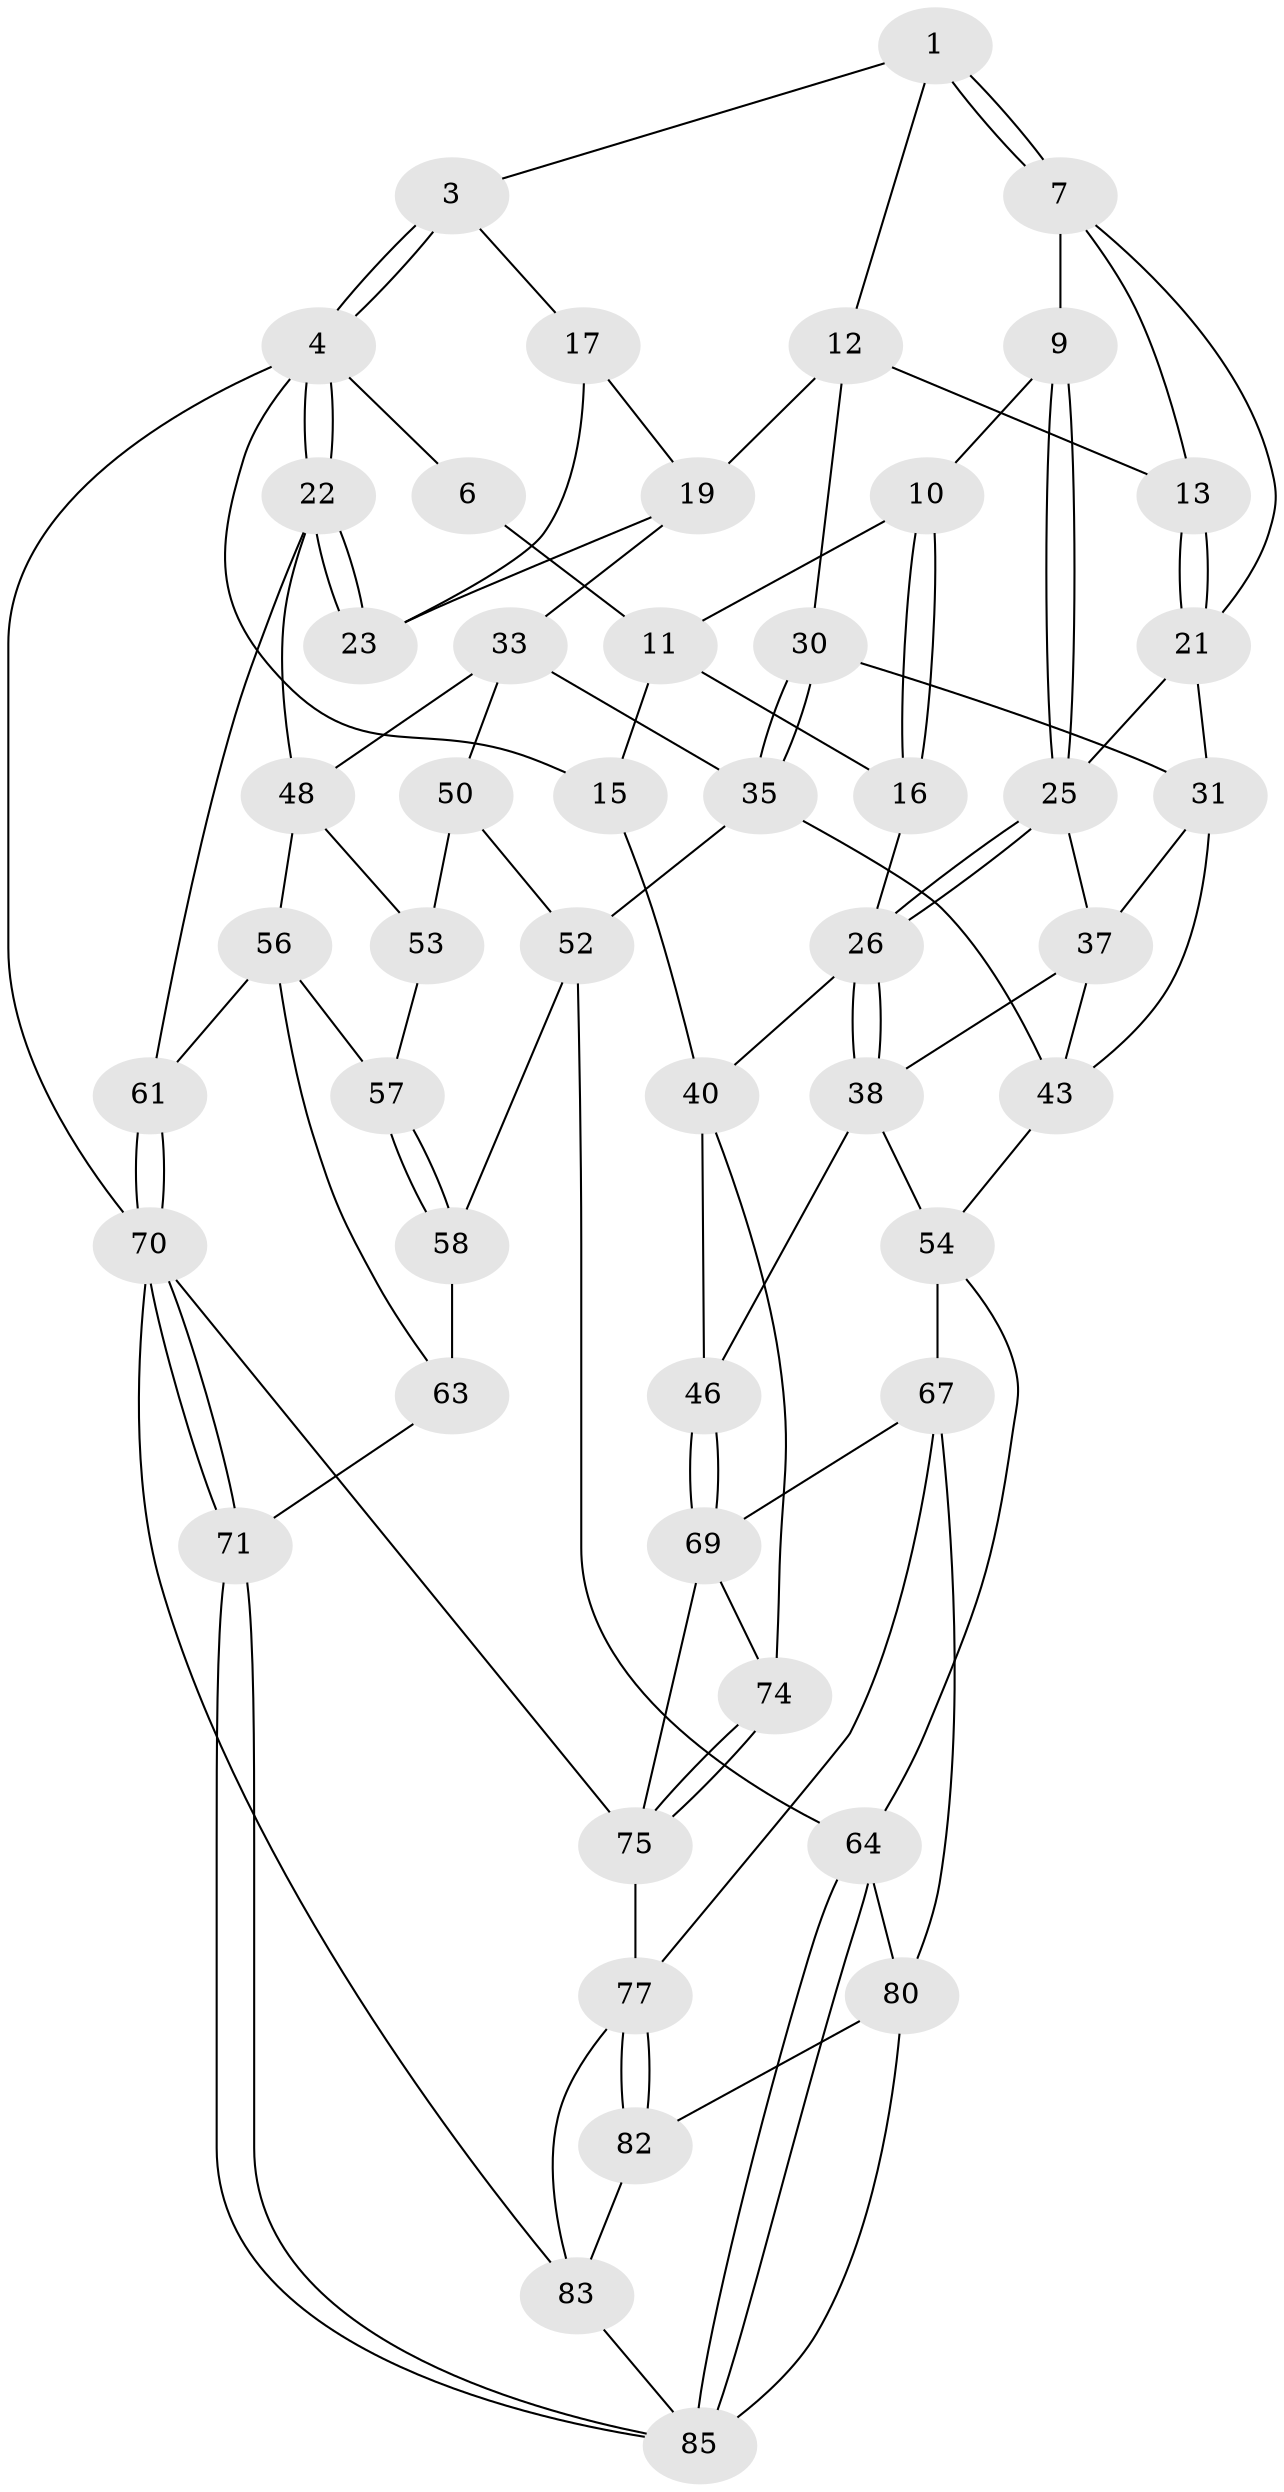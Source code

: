 // Generated by graph-tools (version 1.1) at 2025/24/03/03/25 07:24:39]
// undirected, 50 vertices, 108 edges
graph export_dot {
graph [start="1"]
  node [color=gray90,style=filled];
  1 [pos="+0.3954707253021175+0",super="+2"];
  3 [pos="+1+0"];
  4 [pos="+1+0",super="+5"];
  6 [pos="+0.16686279864078105+0"];
  7 [pos="+0.3811857179043544+0.07502123596236489",super="+8"];
  9 [pos="+0.3502957927070778+0.10260289351848875"];
  10 [pos="+0.18930852651184032+0.005689006620079722"];
  11 [pos="+0.1715255980074105+0",super="+14"];
  12 [pos="+0.6219468701156907+0.02063403611830329",super="+20"];
  13 [pos="+0.49440379879079477+0.08866269921819663"];
  15 [pos="+0+0.14559798735817073"];
  16 [pos="+0.17995248358022894+0.22778866999181954"];
  17 [pos="+0.8960037450327584+0.03256080298749096",super="+18"];
  19 [pos="+0.7669504962474369+0.20007726302798717",super="+32"];
  21 [pos="+0.4523355116381509+0.203437480723373",super="+28"];
  22 [pos="+1+0.2823927135706737",super="+47"];
  23 [pos="+1+0.27584767810597055",super="+24"];
  25 [pos="+0.2570305628043543+0.24702171733351064",super="+29"];
  26 [pos="+0.2345065167929509+0.25662801119391165",super="+27"];
  30 [pos="+0.5871702029389357+0.2611788558339643"];
  31 [pos="+0.5249081990880834+0.26962984685214225",super="+36"];
  33 [pos="+0.832137787155648+0.3671367445603739",super="+34"];
  35 [pos="+0.6391559644522115+0.37036908735467133",super="+42"];
  37 [pos="+0.39935965489380676+0.32686039086290863",super="+39"];
  38 [pos="+0.2625005427996874+0.3997632032225303",super="+45"];
  40 [pos="+0+0.505074180722114",super="+41"];
  43 [pos="+0.48058493908077715+0.524083548245474",super="+44"];
  46 [pos="+0.048703850039059304+0.566869046186088"];
  48 [pos="+0.9245458041998098+0.5221006709732536",super="+49"];
  50 [pos="+0.7130570997740686+0.48166221863365155",super="+51"];
  52 [pos="+0.5416864011069056+0.6226785123091896",super="+60"];
  53 [pos="+0.8130796617991923+0.5089098697474842",super="+55"];
  54 [pos="+0.24183605195636157+0.5697471038525914",super="+66"];
  56 [pos="+0.9100466201984171+0.5587524741213455",super="+62"];
  57 [pos="+0.795084780990273+0.6113199499038966"];
  58 [pos="+0.7912795150553267+0.7209395416415633",super="+59"];
  61 [pos="+1+0.7924060182750703"];
  63 [pos="+0.9049787289334988+0.697668093642089",super="+72"];
  64 [pos="+0.52578702806867+0.7585335394555169",super="+65"];
  67 [pos="+0.2830508952875416+0.8007363898860209",super="+68"];
  69 [pos="+0.09950201743474729+0.690042878036558",super="+73"];
  70 [pos="+1+1",super="+76"];
  71 [pos="+0.9856600707046368+1"];
  74 [pos="+0+1"];
  75 [pos="+0+1",super="+79"];
  77 [pos="+0.2159084775039267+0.8706026659586483",super="+78"];
  80 [pos="+0.40586735640978383+1",super="+81"];
  82 [pos="+0.2379522720008858+0.9403167112798082"];
  83 [pos="+0+1",super="+84"];
  85 [pos="+0.5441111780652492+1",super="+86"];
  1 -- 7;
  1 -- 7;
  1 -- 3;
  1 -- 12;
  3 -- 4;
  3 -- 4;
  3 -- 17;
  4 -- 22;
  4 -- 22;
  4 -- 70 [weight=2];
  4 -- 15;
  4 -- 6;
  6 -- 11;
  7 -- 13;
  7 -- 9;
  7 -- 21;
  9 -- 10;
  9 -- 25;
  9 -- 25;
  10 -- 11;
  10 -- 16;
  10 -- 16;
  11 -- 16;
  11 -- 15;
  12 -- 13;
  12 -- 19;
  12 -- 30;
  13 -- 21;
  13 -- 21;
  15 -- 40;
  16 -- 26;
  17 -- 23 [weight=2];
  17 -- 19;
  19 -- 33;
  19 -- 23;
  21 -- 31;
  21 -- 25;
  22 -- 23;
  22 -- 23;
  22 -- 48;
  22 -- 61;
  25 -- 26;
  25 -- 26;
  25 -- 37;
  26 -- 38;
  26 -- 38;
  26 -- 40;
  30 -- 31;
  30 -- 35;
  30 -- 35;
  31 -- 43;
  31 -- 37;
  33 -- 48;
  33 -- 50;
  33 -- 35;
  35 -- 43;
  35 -- 52;
  37 -- 43;
  37 -- 38;
  38 -- 54;
  38 -- 46;
  40 -- 46;
  40 -- 74;
  43 -- 54;
  46 -- 69;
  46 -- 69;
  48 -- 56;
  48 -- 53;
  50 -- 53 [weight=2];
  50 -- 52;
  52 -- 64;
  52 -- 58;
  53 -- 57;
  54 -- 64;
  54 -- 67;
  56 -- 57;
  56 -- 61;
  56 -- 63;
  57 -- 58;
  57 -- 58;
  58 -- 63 [weight=2];
  61 -- 70;
  61 -- 70;
  63 -- 71;
  64 -- 85;
  64 -- 85;
  64 -- 80;
  67 -- 80;
  67 -- 69;
  67 -- 77;
  69 -- 74;
  69 -- 75;
  70 -- 71;
  70 -- 71;
  70 -- 83;
  70 -- 75;
  71 -- 85;
  71 -- 85;
  74 -- 75;
  74 -- 75;
  75 -- 77;
  77 -- 82;
  77 -- 82;
  77 -- 83;
  80 -- 85;
  80 -- 82;
  82 -- 83;
  83 -- 85;
}
